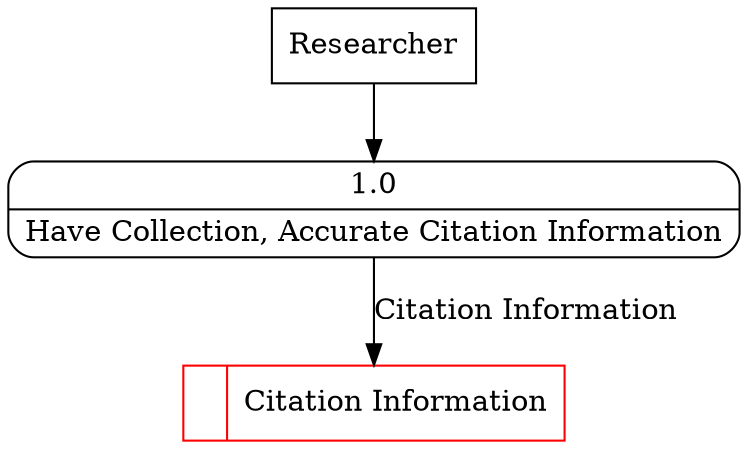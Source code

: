 digraph dfd2{ 
node[shape=record]
200 [label="<f0>  |<f1> Citation Information " color=red];
201 [label="Researcher" shape=box];
202 [label="{<f0> 1.0|<f1> Have Collection, Accurate Citation Information }" shape=Mrecord];
201 -> 202
202 -> 200 [label="Citation Information"]
}